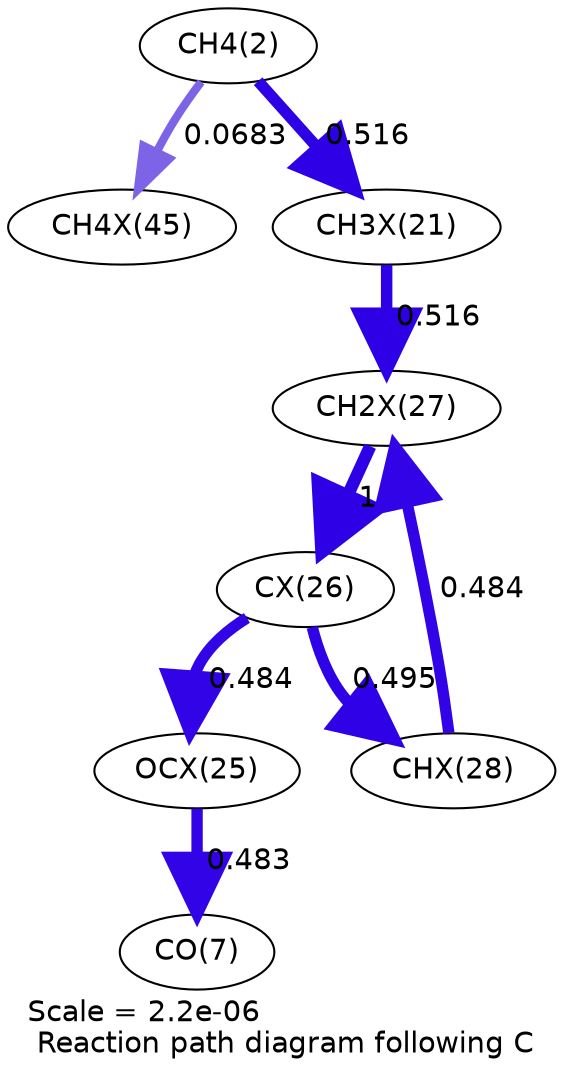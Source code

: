 digraph reaction_paths {
center=1;
s4 -> s42[fontname="Helvetica", penwidth=3.97, arrowsize=1.99, color="0.7, 0.568, 0.9"
, label=" 0.0683"];
s4 -> s34[fontname="Helvetica", penwidth=5.5, arrowsize=2.75, color="0.7, 1.02, 0.9"
, label=" 0.516"];
s34 -> s40[fontname="Helvetica", penwidth=5.5, arrowsize=2.75, color="0.7, 1.02, 0.9"
, label=" 0.516"];
s41 -> s40[fontname="Helvetica", penwidth=5.45, arrowsize=2.73, color="0.7, 0.984, 0.9"
, label=" 0.484"];
s40 -> s39[fontname="Helvetica", penwidth=6, arrowsize=3, color="0.7, 1.5, 0.9"
, label=" 1"];
s39 -> s41[fontname="Helvetica", penwidth=5.47, arrowsize=2.73, color="0.7, 0.995, 0.9"
, label=" 0.495"];
s39 -> s38[fontname="Helvetica", penwidth=5.45, arrowsize=2.73, color="0.7, 0.984, 0.9"
, label=" 0.484"];
s38 -> s9[fontname="Helvetica", penwidth=5.45, arrowsize=2.73, color="0.7, 0.983, 0.9"
, label=" 0.483"];
s4 [ fontname="Helvetica", label="CH4(2)"];
s9 [ fontname="Helvetica", label="CO(7)"];
s34 [ fontname="Helvetica", label="CH3X(21)"];
s38 [ fontname="Helvetica", label="OCX(25)"];
s39 [ fontname="Helvetica", label="CX(26)"];
s40 [ fontname="Helvetica", label="CH2X(27)"];
s41 [ fontname="Helvetica", label="CHX(28)"];
s42 [ fontname="Helvetica", label="CH4X(45)"];
 label = "Scale = 2.2e-06\l Reaction path diagram following C";
 fontname = "Helvetica";
}
